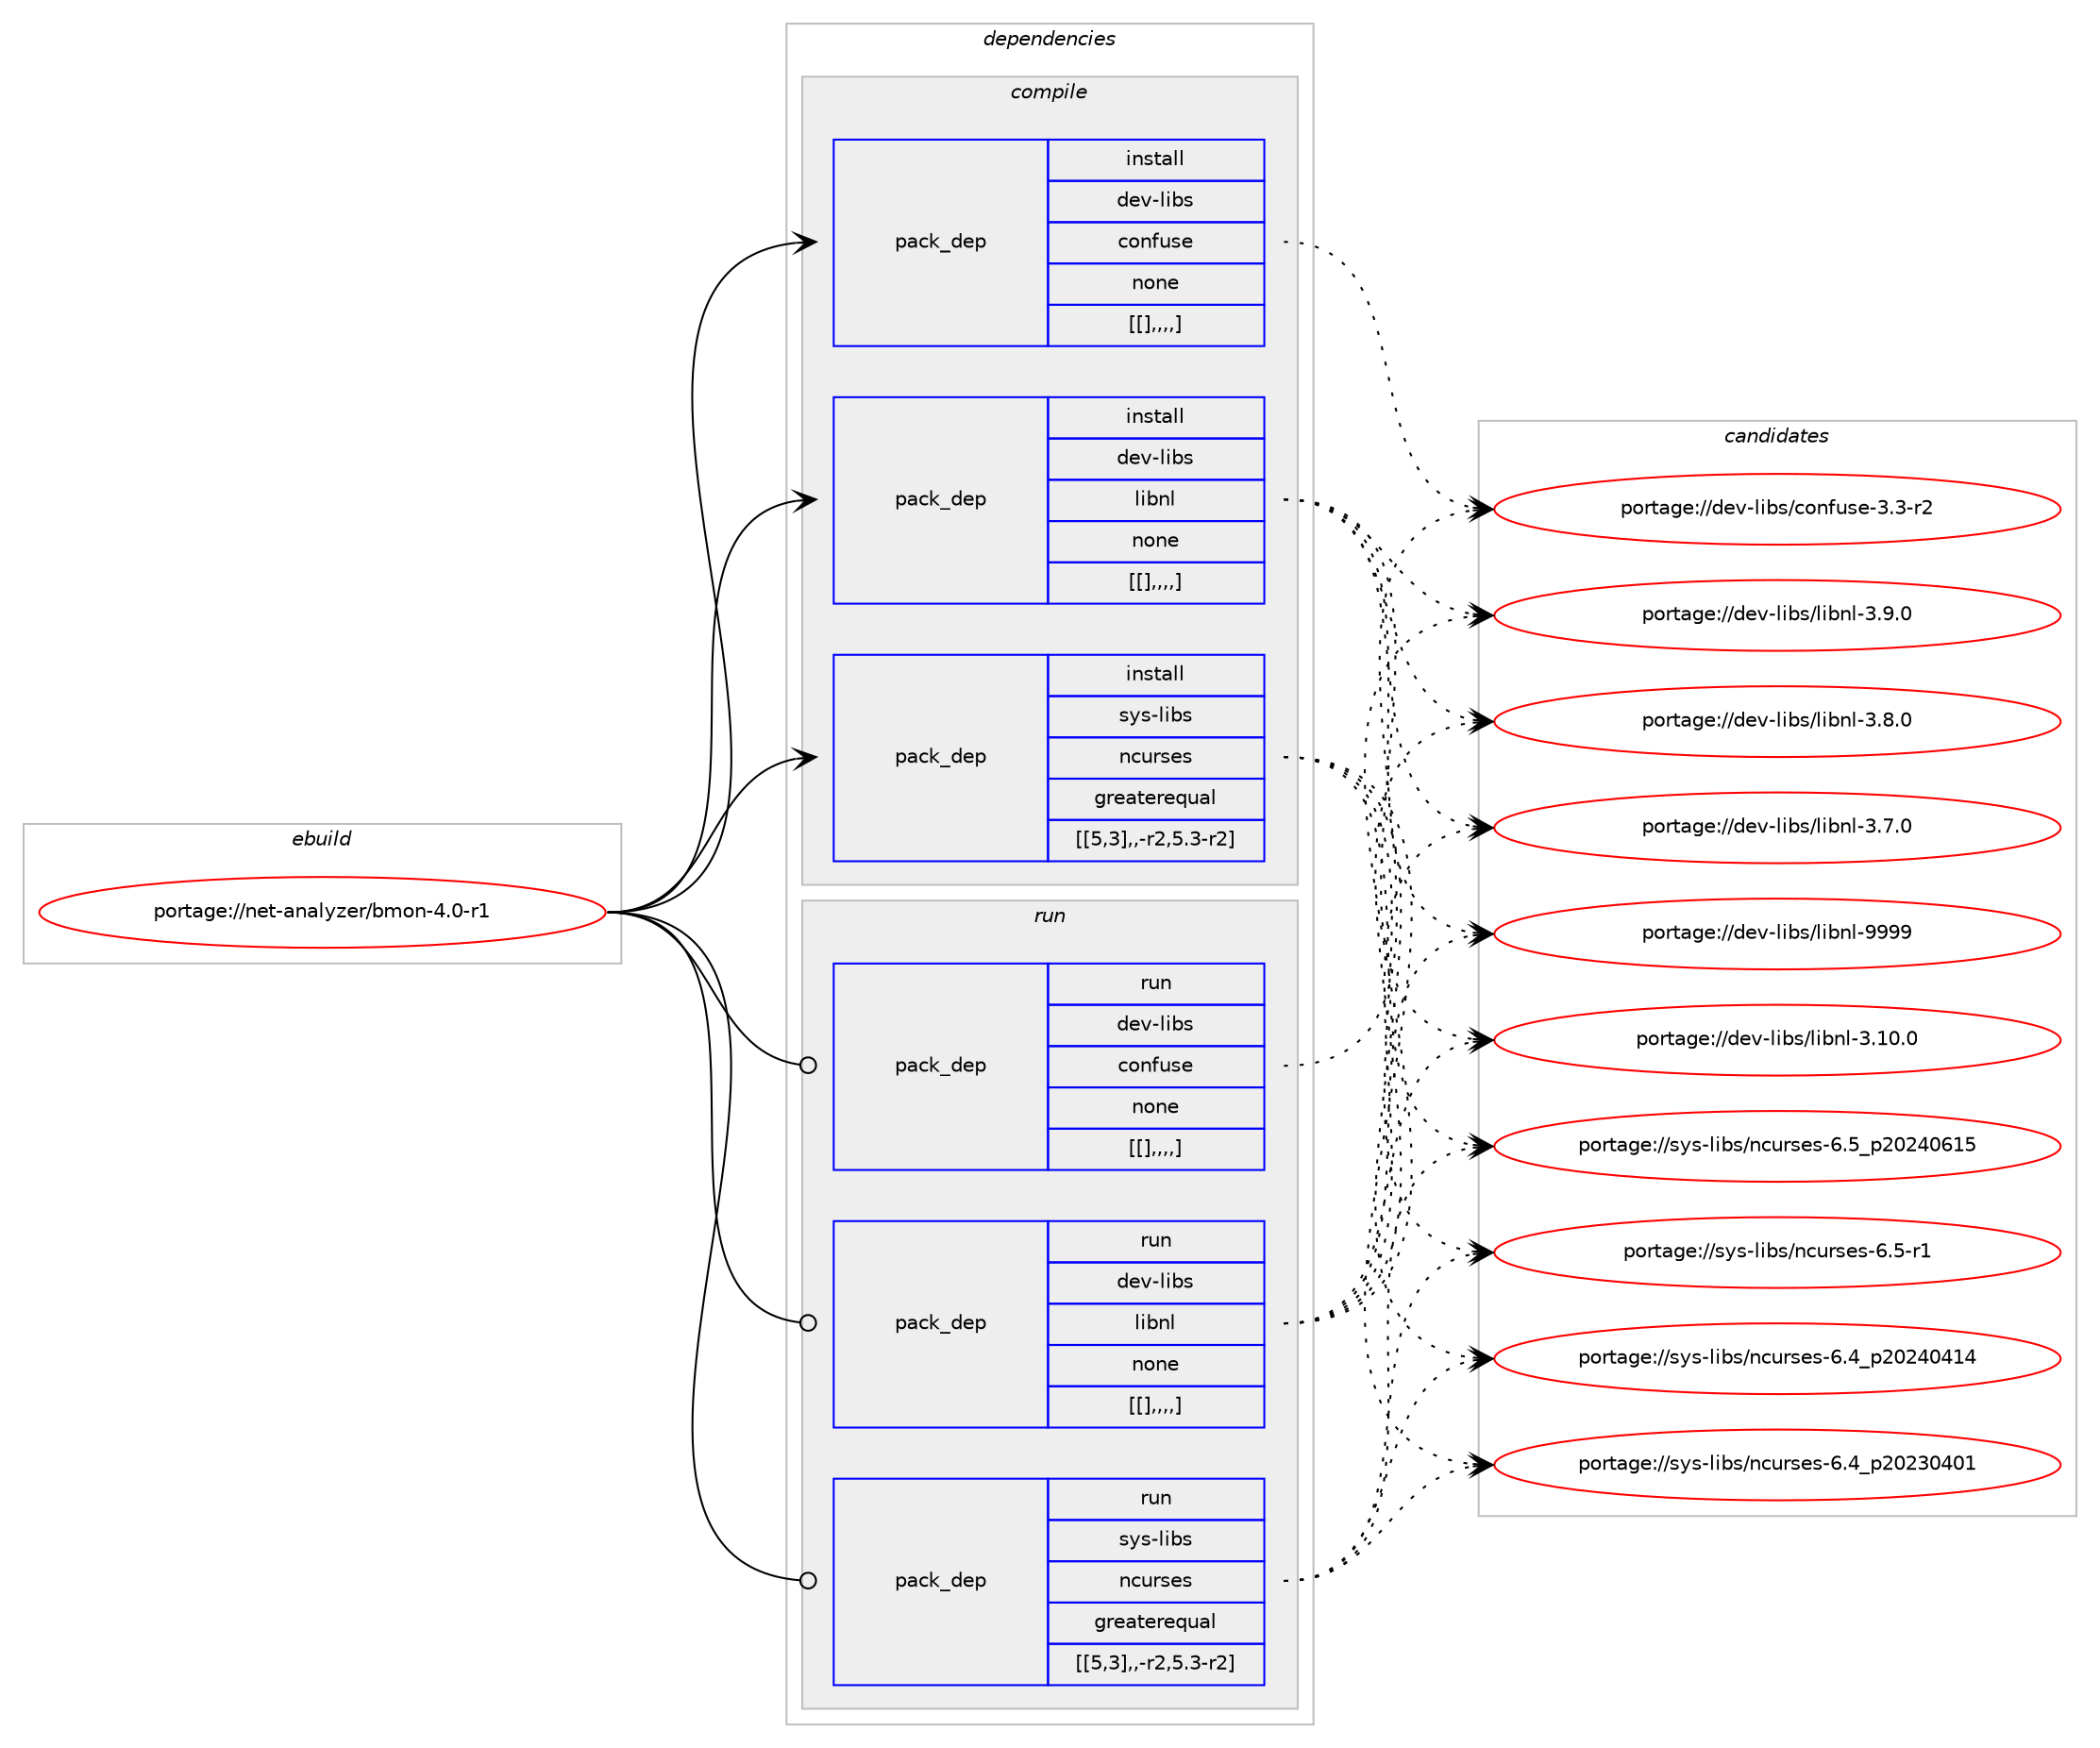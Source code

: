 digraph prolog {

# *************
# Graph options
# *************

newrank=true;
concentrate=true;
compound=true;
graph [rankdir=LR,fontname=Helvetica,fontsize=10,ranksep=1.5];#, ranksep=2.5, nodesep=0.2];
edge  [arrowhead=vee];
node  [fontname=Helvetica,fontsize=10];

# **********
# The ebuild
# **********

subgraph cluster_leftcol {
color=gray;
label=<<i>ebuild</i>>;
id [label="portage://net-analyzer/bmon-4.0-r1", color=red, width=4, href="../net-analyzer/bmon-4.0-r1.svg"];
}

# ****************
# The dependencies
# ****************

subgraph cluster_midcol {
color=gray;
label=<<i>dependencies</i>>;
subgraph cluster_compile {
fillcolor="#eeeeee";
style=filled;
label=<<i>compile</i>>;
subgraph pack260933 {
dependency354910 [label=<<TABLE BORDER="0" CELLBORDER="1" CELLSPACING="0" CELLPADDING="4" WIDTH="220"><TR><TD ROWSPAN="6" CELLPADDING="30">pack_dep</TD></TR><TR><TD WIDTH="110">install</TD></TR><TR><TD>dev-libs</TD></TR><TR><TD>confuse</TD></TR><TR><TD>none</TD></TR><TR><TD>[[],,,,]</TD></TR></TABLE>>, shape=none, color=blue];
}
id:e -> dependency354910:w [weight=20,style="solid",arrowhead="vee"];
subgraph pack260934 {
dependency354911 [label=<<TABLE BORDER="0" CELLBORDER="1" CELLSPACING="0" CELLPADDING="4" WIDTH="220"><TR><TD ROWSPAN="6" CELLPADDING="30">pack_dep</TD></TR><TR><TD WIDTH="110">install</TD></TR><TR><TD>dev-libs</TD></TR><TR><TD>libnl</TD></TR><TR><TD>none</TD></TR><TR><TD>[[],,,,]</TD></TR></TABLE>>, shape=none, color=blue];
}
id:e -> dependency354911:w [weight=20,style="solid",arrowhead="vee"];
subgraph pack260935 {
dependency354912 [label=<<TABLE BORDER="0" CELLBORDER="1" CELLSPACING="0" CELLPADDING="4" WIDTH="220"><TR><TD ROWSPAN="6" CELLPADDING="30">pack_dep</TD></TR><TR><TD WIDTH="110">install</TD></TR><TR><TD>sys-libs</TD></TR><TR><TD>ncurses</TD></TR><TR><TD>greaterequal</TD></TR><TR><TD>[[5,3],,-r2,5.3-r2]</TD></TR></TABLE>>, shape=none, color=blue];
}
id:e -> dependency354912:w [weight=20,style="solid",arrowhead="vee"];
}
subgraph cluster_compileandrun {
fillcolor="#eeeeee";
style=filled;
label=<<i>compile and run</i>>;
}
subgraph cluster_run {
fillcolor="#eeeeee";
style=filled;
label=<<i>run</i>>;
subgraph pack260936 {
dependency354913 [label=<<TABLE BORDER="0" CELLBORDER="1" CELLSPACING="0" CELLPADDING="4" WIDTH="220"><TR><TD ROWSPAN="6" CELLPADDING="30">pack_dep</TD></TR><TR><TD WIDTH="110">run</TD></TR><TR><TD>dev-libs</TD></TR><TR><TD>confuse</TD></TR><TR><TD>none</TD></TR><TR><TD>[[],,,,]</TD></TR></TABLE>>, shape=none, color=blue];
}
id:e -> dependency354913:w [weight=20,style="solid",arrowhead="odot"];
subgraph pack260937 {
dependency354914 [label=<<TABLE BORDER="0" CELLBORDER="1" CELLSPACING="0" CELLPADDING="4" WIDTH="220"><TR><TD ROWSPAN="6" CELLPADDING="30">pack_dep</TD></TR><TR><TD WIDTH="110">run</TD></TR><TR><TD>dev-libs</TD></TR><TR><TD>libnl</TD></TR><TR><TD>none</TD></TR><TR><TD>[[],,,,]</TD></TR></TABLE>>, shape=none, color=blue];
}
id:e -> dependency354914:w [weight=20,style="solid",arrowhead="odot"];
subgraph pack260938 {
dependency354915 [label=<<TABLE BORDER="0" CELLBORDER="1" CELLSPACING="0" CELLPADDING="4" WIDTH="220"><TR><TD ROWSPAN="6" CELLPADDING="30">pack_dep</TD></TR><TR><TD WIDTH="110">run</TD></TR><TR><TD>sys-libs</TD></TR><TR><TD>ncurses</TD></TR><TR><TD>greaterequal</TD></TR><TR><TD>[[5,3],,-r2,5.3-r2]</TD></TR></TABLE>>, shape=none, color=blue];
}
id:e -> dependency354915:w [weight=20,style="solid",arrowhead="odot"];
}
}

# **************
# The candidates
# **************

subgraph cluster_choices {
rank=same;
color=gray;
label=<<i>candidates</i>>;

subgraph choice260933 {
color=black;
nodesep=1;
choice10010111845108105981154799111110102117115101455146514511450 [label="portage://dev-libs/confuse-3.3-r2", color=red, width=4,href="../dev-libs/confuse-3.3-r2.svg"];
dependency354910:e -> choice10010111845108105981154799111110102117115101455146514511450:w [style=dotted,weight="100"];
}
subgraph choice260934 {
color=black;
nodesep=1;
choice100101118451081059811547108105981101084557575757 [label="portage://dev-libs/libnl-9999", color=red, width=4,href="../dev-libs/libnl-9999.svg"];
choice1001011184510810598115471081059811010845514649484648 [label="portage://dev-libs/libnl-3.10.0", color=red, width=4,href="../dev-libs/libnl-3.10.0.svg"];
choice10010111845108105981154710810598110108455146574648 [label="portage://dev-libs/libnl-3.9.0", color=red, width=4,href="../dev-libs/libnl-3.9.0.svg"];
choice10010111845108105981154710810598110108455146564648 [label="portage://dev-libs/libnl-3.8.0", color=red, width=4,href="../dev-libs/libnl-3.8.0.svg"];
choice10010111845108105981154710810598110108455146554648 [label="portage://dev-libs/libnl-3.7.0", color=red, width=4,href="../dev-libs/libnl-3.7.0.svg"];
dependency354911:e -> choice100101118451081059811547108105981101084557575757:w [style=dotted,weight="100"];
dependency354911:e -> choice1001011184510810598115471081059811010845514649484648:w [style=dotted,weight="100"];
dependency354911:e -> choice10010111845108105981154710810598110108455146574648:w [style=dotted,weight="100"];
dependency354911:e -> choice10010111845108105981154710810598110108455146564648:w [style=dotted,weight="100"];
dependency354911:e -> choice10010111845108105981154710810598110108455146554648:w [style=dotted,weight="100"];
}
subgraph choice260935 {
color=black;
nodesep=1;
choice1151211154510810598115471109911711411510111545544653951125048505248544953 [label="portage://sys-libs/ncurses-6.5_p20240615", color=red, width=4,href="../sys-libs/ncurses-6.5_p20240615.svg"];
choice11512111545108105981154711099117114115101115455446534511449 [label="portage://sys-libs/ncurses-6.5-r1", color=red, width=4,href="../sys-libs/ncurses-6.5-r1.svg"];
choice1151211154510810598115471109911711411510111545544652951125048505248524952 [label="portage://sys-libs/ncurses-6.4_p20240414", color=red, width=4,href="../sys-libs/ncurses-6.4_p20240414.svg"];
choice1151211154510810598115471109911711411510111545544652951125048505148524849 [label="portage://sys-libs/ncurses-6.4_p20230401", color=red, width=4,href="../sys-libs/ncurses-6.4_p20230401.svg"];
dependency354912:e -> choice1151211154510810598115471109911711411510111545544653951125048505248544953:w [style=dotted,weight="100"];
dependency354912:e -> choice11512111545108105981154711099117114115101115455446534511449:w [style=dotted,weight="100"];
dependency354912:e -> choice1151211154510810598115471109911711411510111545544652951125048505248524952:w [style=dotted,weight="100"];
dependency354912:e -> choice1151211154510810598115471109911711411510111545544652951125048505148524849:w [style=dotted,weight="100"];
}
subgraph choice260936 {
color=black;
nodesep=1;
choice10010111845108105981154799111110102117115101455146514511450 [label="portage://dev-libs/confuse-3.3-r2", color=red, width=4,href="../dev-libs/confuse-3.3-r2.svg"];
dependency354913:e -> choice10010111845108105981154799111110102117115101455146514511450:w [style=dotted,weight="100"];
}
subgraph choice260937 {
color=black;
nodesep=1;
choice100101118451081059811547108105981101084557575757 [label="portage://dev-libs/libnl-9999", color=red, width=4,href="../dev-libs/libnl-9999.svg"];
choice1001011184510810598115471081059811010845514649484648 [label="portage://dev-libs/libnl-3.10.0", color=red, width=4,href="../dev-libs/libnl-3.10.0.svg"];
choice10010111845108105981154710810598110108455146574648 [label="portage://dev-libs/libnl-3.9.0", color=red, width=4,href="../dev-libs/libnl-3.9.0.svg"];
choice10010111845108105981154710810598110108455146564648 [label="portage://dev-libs/libnl-3.8.0", color=red, width=4,href="../dev-libs/libnl-3.8.0.svg"];
choice10010111845108105981154710810598110108455146554648 [label="portage://dev-libs/libnl-3.7.0", color=red, width=4,href="../dev-libs/libnl-3.7.0.svg"];
dependency354914:e -> choice100101118451081059811547108105981101084557575757:w [style=dotted,weight="100"];
dependency354914:e -> choice1001011184510810598115471081059811010845514649484648:w [style=dotted,weight="100"];
dependency354914:e -> choice10010111845108105981154710810598110108455146574648:w [style=dotted,weight="100"];
dependency354914:e -> choice10010111845108105981154710810598110108455146564648:w [style=dotted,weight="100"];
dependency354914:e -> choice10010111845108105981154710810598110108455146554648:w [style=dotted,weight="100"];
}
subgraph choice260938 {
color=black;
nodesep=1;
choice1151211154510810598115471109911711411510111545544653951125048505248544953 [label="portage://sys-libs/ncurses-6.5_p20240615", color=red, width=4,href="../sys-libs/ncurses-6.5_p20240615.svg"];
choice11512111545108105981154711099117114115101115455446534511449 [label="portage://sys-libs/ncurses-6.5-r1", color=red, width=4,href="../sys-libs/ncurses-6.5-r1.svg"];
choice1151211154510810598115471109911711411510111545544652951125048505248524952 [label="portage://sys-libs/ncurses-6.4_p20240414", color=red, width=4,href="../sys-libs/ncurses-6.4_p20240414.svg"];
choice1151211154510810598115471109911711411510111545544652951125048505148524849 [label="portage://sys-libs/ncurses-6.4_p20230401", color=red, width=4,href="../sys-libs/ncurses-6.4_p20230401.svg"];
dependency354915:e -> choice1151211154510810598115471109911711411510111545544653951125048505248544953:w [style=dotted,weight="100"];
dependency354915:e -> choice11512111545108105981154711099117114115101115455446534511449:w [style=dotted,weight="100"];
dependency354915:e -> choice1151211154510810598115471109911711411510111545544652951125048505248524952:w [style=dotted,weight="100"];
dependency354915:e -> choice1151211154510810598115471109911711411510111545544652951125048505148524849:w [style=dotted,weight="100"];
}
}

}
